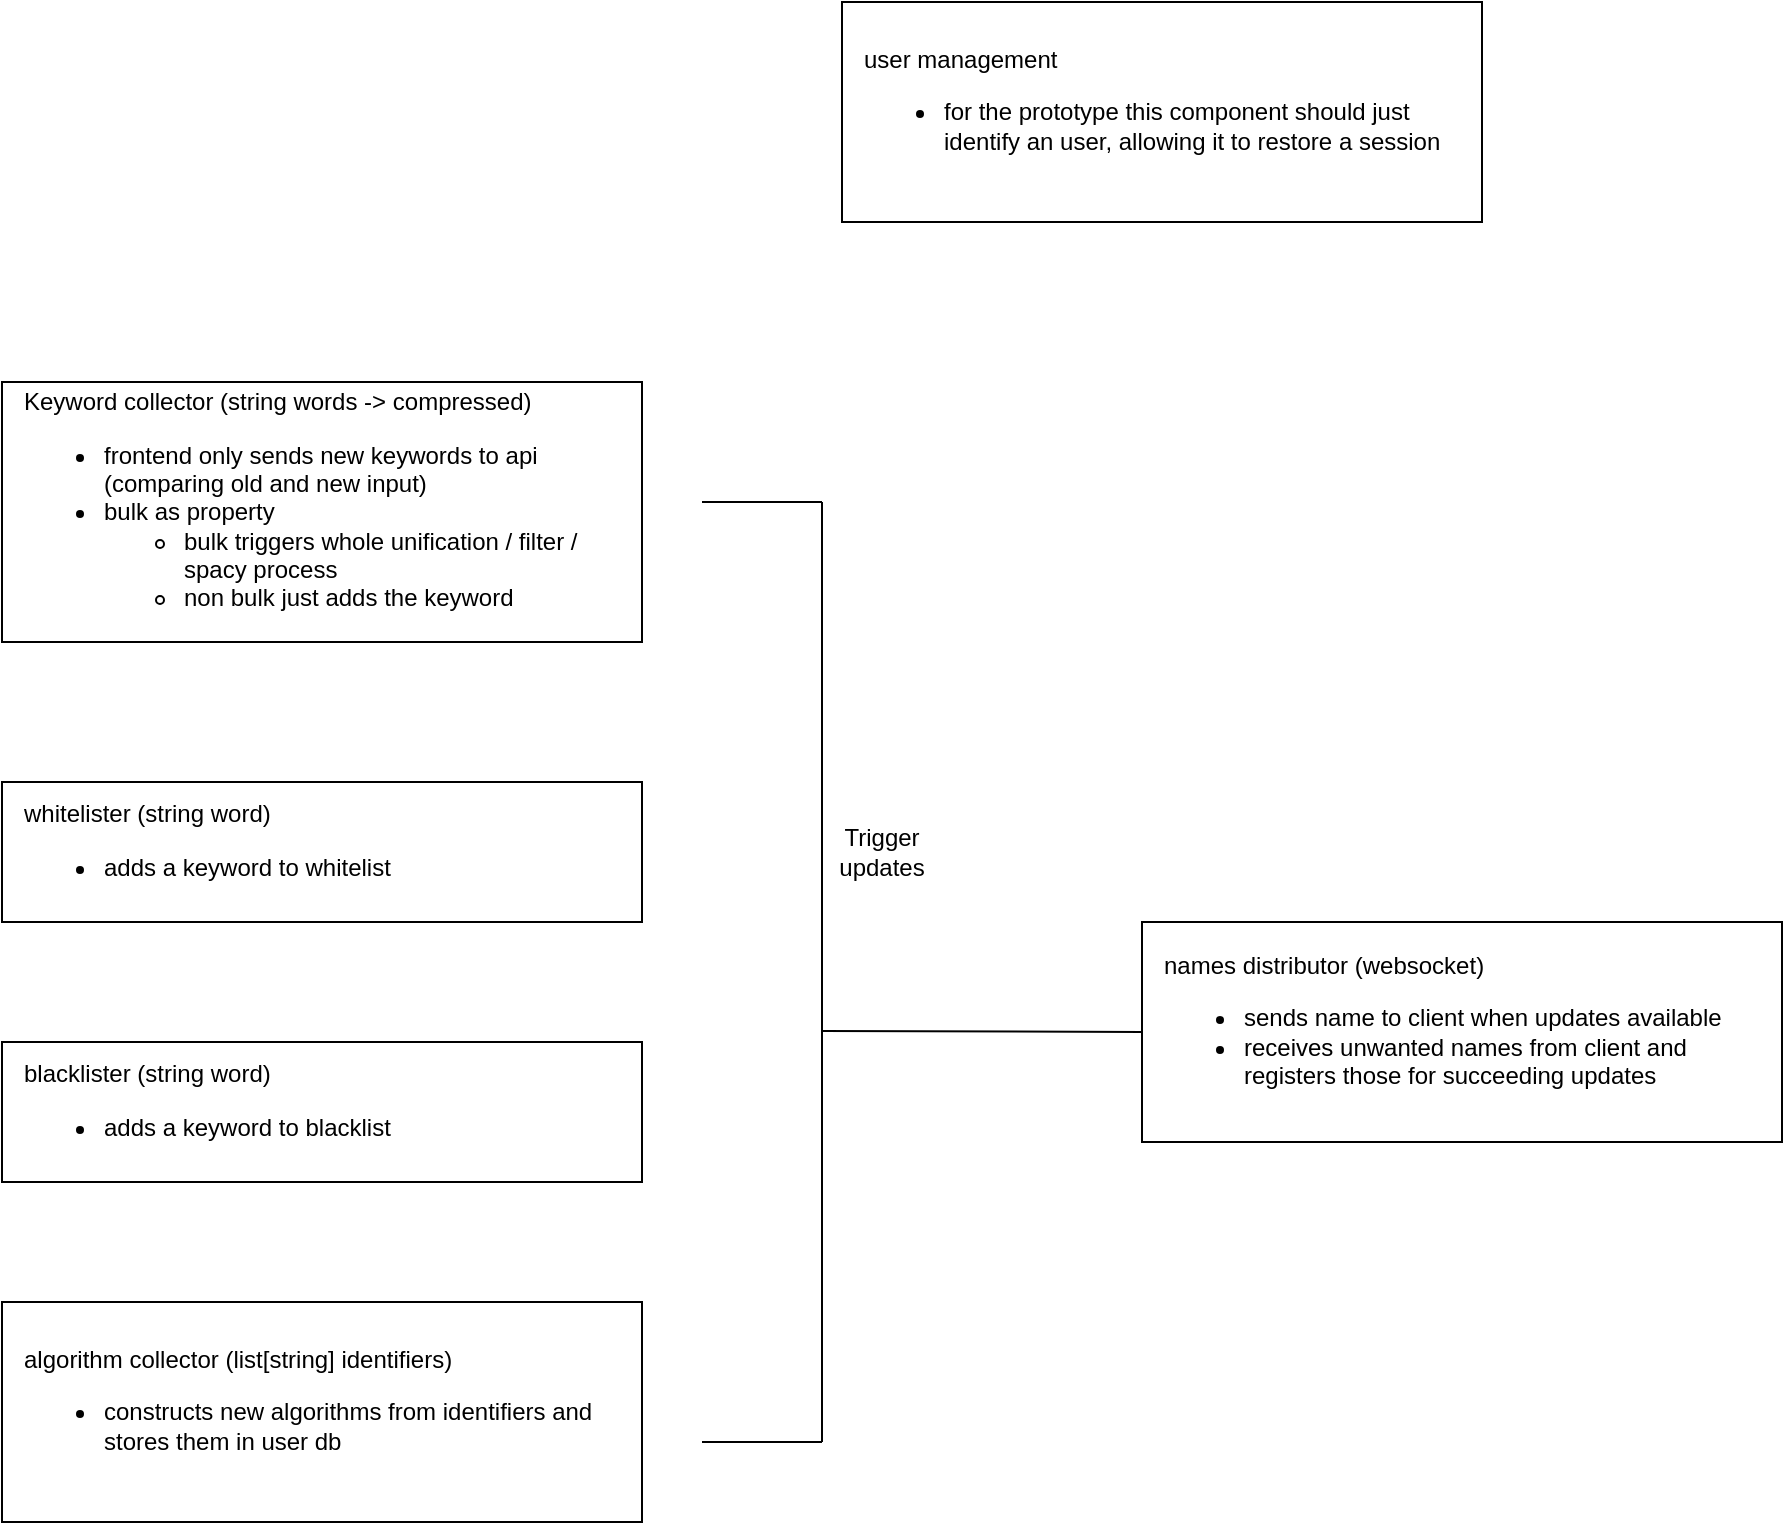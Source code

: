 <mxfile version="14.6.13" type="github">
  <diagram id="ZpM0Sz4Mi2ifESKDexO0" name="Page-1">
    <mxGraphModel dx="1626" dy="1974" grid="1" gridSize="10" guides="1" tooltips="1" connect="1" arrows="1" fold="1" page="1" pageScale="1" pageWidth="850" pageHeight="1100" math="0" shadow="0">
      <root>
        <mxCell id="0" />
        <mxCell id="1" parent="0" />
        <mxCell id="g93GZ3gMBgw71EaX-ajG-1" value="Keyword collector (string words -&amp;gt; compressed)&lt;br&gt;&lt;ul&gt;&lt;li&gt;frontend only sends new keywords to api (comparing old and new input)&lt;/li&gt;&lt;li&gt;bulk as property&lt;/li&gt;&lt;ul&gt;&lt;li&gt;bulk triggers whole unification / filter / spacy process&lt;/li&gt;&lt;li&gt;non bulk just adds the keyword&lt;/li&gt;&lt;/ul&gt;&lt;/ul&gt;" style="rounded=0;whiteSpace=wrap;html=1;align=left;perimeterSpacing=0;spacing=11;" parent="1" vertex="1">
          <mxGeometry x="70" y="120" width="320" height="130" as="geometry" />
        </mxCell>
        <mxCell id="g93GZ3gMBgw71EaX-ajG-2" value="algorithm collector (list[string] identifiers)&lt;br&gt;&lt;ul&gt;&lt;li&gt;constructs new algorithms from identifiers and stores them in user db&lt;/li&gt;&lt;/ul&gt;" style="rounded=0;whiteSpace=wrap;html=1;align=left;perimeterSpacing=0;spacing=11;" parent="1" vertex="1">
          <mxGeometry x="70" y="580" width="320" height="110" as="geometry" />
        </mxCell>
        <mxCell id="g93GZ3gMBgw71EaX-ajG-3" value="user management&lt;br&gt;&lt;ul&gt;&lt;li&gt;for the prototype this component should just identify an user, allowing it to restore a session&lt;/li&gt;&lt;/ul&gt;" style="rounded=0;whiteSpace=wrap;html=1;align=left;perimeterSpacing=0;spacing=11;" parent="1" vertex="1">
          <mxGeometry x="490" y="-70" width="320" height="110" as="geometry" />
        </mxCell>
        <mxCell id="g93GZ3gMBgw71EaX-ajG-4" value="whitelister (string word)&lt;br&gt;&lt;ul&gt;&lt;li&gt;adds a keyword to whitelist&lt;/li&gt;&lt;/ul&gt;" style="rounded=0;whiteSpace=wrap;html=1;align=left;perimeterSpacing=0;spacing=11;" parent="1" vertex="1">
          <mxGeometry x="70" y="320" width="320" height="70" as="geometry" />
        </mxCell>
        <mxCell id="g93GZ3gMBgw71EaX-ajG-5" value="blacklister (string word)&lt;br&gt;&lt;ul&gt;&lt;li&gt;adds a keyword to blacklist&lt;/li&gt;&lt;/ul&gt;" style="rounded=0;whiteSpace=wrap;html=1;align=left;perimeterSpacing=0;spacing=11;" parent="1" vertex="1">
          <mxGeometry x="70" y="450" width="320" height="70" as="geometry" />
        </mxCell>
        <mxCell id="g93GZ3gMBgw71EaX-ajG-6" value="names distributor (websocket)&lt;br&gt;&lt;ul&gt;&lt;li&gt;sends name to client when updates available&lt;/li&gt;&lt;li&gt;receives unwanted names from client and registers those for succeeding updates&lt;/li&gt;&lt;/ul&gt;" style="rounded=0;whiteSpace=wrap;html=1;align=left;perimeterSpacing=0;spacing=11;" parent="1" vertex="1">
          <mxGeometry x="640" y="390" width="320" height="110" as="geometry" />
        </mxCell>
        <mxCell id="g93GZ3gMBgw71EaX-ajG-7" value="" style="endArrow=none;html=1;" parent="1" edge="1">
          <mxGeometry width="50" height="50" relative="1" as="geometry">
            <mxPoint x="420" y="180" as="sourcePoint" />
            <mxPoint x="480" y="180" as="targetPoint" />
          </mxGeometry>
        </mxCell>
        <mxCell id="g93GZ3gMBgw71EaX-ajG-8" value="" style="endArrow=none;html=1;" parent="1" edge="1">
          <mxGeometry width="50" height="50" relative="1" as="geometry">
            <mxPoint x="420" y="650" as="sourcePoint" />
            <mxPoint x="480" y="650" as="targetPoint" />
          </mxGeometry>
        </mxCell>
        <mxCell id="g93GZ3gMBgw71EaX-ajG-9" value="" style="endArrow=none;html=1;entryX=0;entryY=0.5;entryDx=0;entryDy=0;" parent="1" target="g93GZ3gMBgw71EaX-ajG-6" edge="1">
          <mxGeometry width="50" height="50" relative="1" as="geometry">
            <mxPoint x="480" y="444.5" as="sourcePoint" />
            <mxPoint x="540" y="444.5" as="targetPoint" />
          </mxGeometry>
        </mxCell>
        <mxCell id="g93GZ3gMBgw71EaX-ajG-10" value="" style="endArrow=none;html=1;" parent="1" edge="1">
          <mxGeometry width="50" height="50" relative="1" as="geometry">
            <mxPoint x="480" y="180" as="sourcePoint" />
            <mxPoint x="480" y="650" as="targetPoint" />
          </mxGeometry>
        </mxCell>
        <mxCell id="g93GZ3gMBgw71EaX-ajG-11" value="Trigger updates" style="text;html=1;strokeColor=none;fillColor=none;align=center;verticalAlign=middle;whiteSpace=wrap;rounded=0;" parent="1" vertex="1">
          <mxGeometry x="490" y="345" width="40" height="20" as="geometry" />
        </mxCell>
      </root>
    </mxGraphModel>
  </diagram>
</mxfile>
